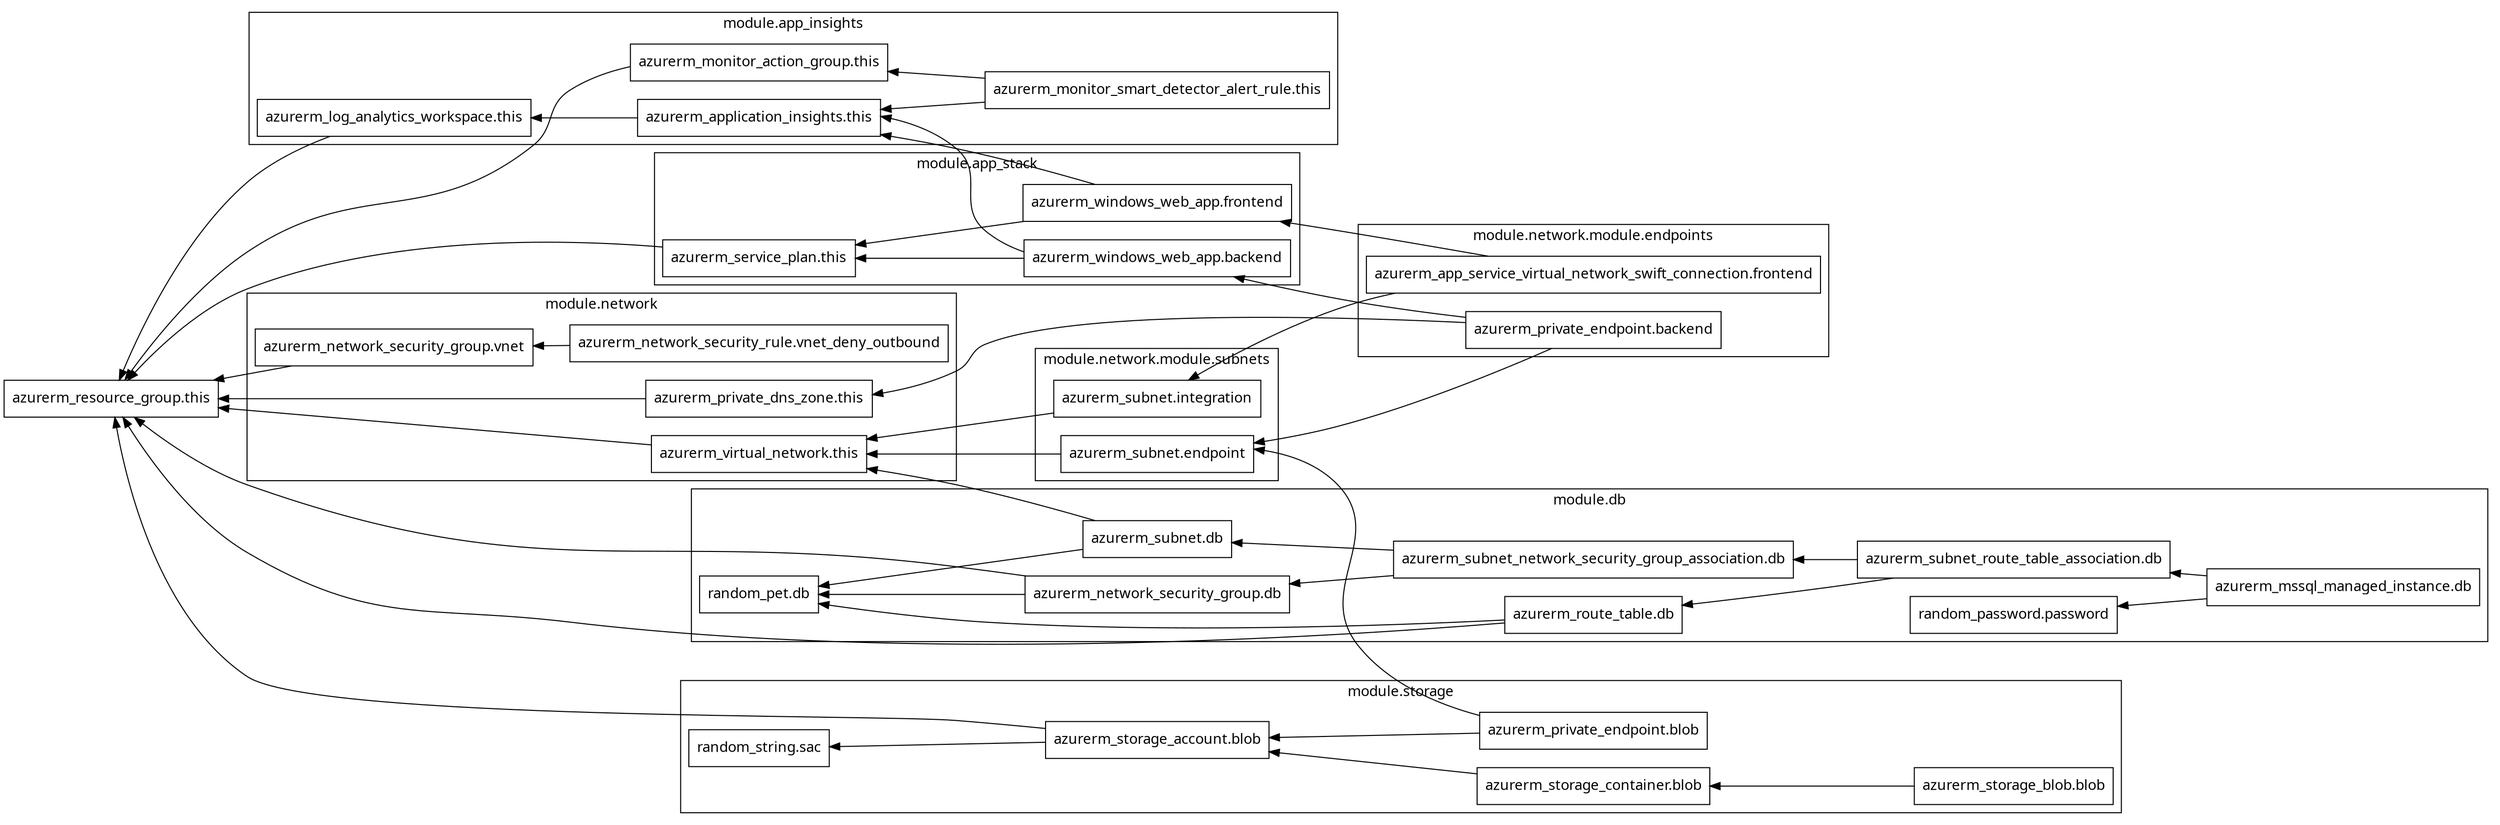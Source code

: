 digraph G {
  rankdir = "RL";
  node [shape = rect, fontname = "sans-serif"];
  "azurerm_resource_group.this" [label="azurerm_resource_group.this"];
  subgraph "cluster_module.app_insights" {
    label = "module.app_insights"
    fontname = "sans-serif"
    "module.app_insights.azurerm_application_insights.this" [label="azurerm_application_insights.this"];
    "module.app_insights.azurerm_log_analytics_workspace.this" [label="azurerm_log_analytics_workspace.this"];
    "module.app_insights.azurerm_monitor_action_group.this" [label="azurerm_monitor_action_group.this"];
    "module.app_insights.azurerm_monitor_smart_detector_alert_rule.this" [label="azurerm_monitor_smart_detector_alert_rule.this"];
  }
  subgraph "cluster_module.app_stack" {
    label = "module.app_stack"
    fontname = "sans-serif"
    "module.app_stack.azurerm_service_plan.this" [label="azurerm_service_plan.this"];
    "module.app_stack.azurerm_windows_web_app.backend" [label="azurerm_windows_web_app.backend"];
    "module.app_stack.azurerm_windows_web_app.frontend" [label="azurerm_windows_web_app.frontend"];
  }
  subgraph "cluster_module.db" {
    label = "module.db"
    fontname = "sans-serif"
    "module.db.azurerm_mssql_managed_instance.db" [label="azurerm_mssql_managed_instance.db"];
    "module.db.azurerm_network_security_group.db" [label="azurerm_network_security_group.db"];
    "module.db.azurerm_route_table.db" [label="azurerm_route_table.db"];
    "module.db.azurerm_subnet.db" [label="azurerm_subnet.db"];
    "module.db.azurerm_subnet_network_security_group_association.db" [label="azurerm_subnet_network_security_group_association.db"];
    "module.db.azurerm_subnet_route_table_association.db" [label="azurerm_subnet_route_table_association.db"];
    "module.db.random_password.password" [label="random_password.password"];
    "module.db.random_pet.db" [label="random_pet.db"];
  }
  subgraph "cluster_module.network" {
    label = "module.network"
    fontname = "sans-serif"
    "module.network.azurerm_network_security_group.vnet" [label="azurerm_network_security_group.vnet"];
    "module.network.azurerm_network_security_rule.vnet_deny_outbound" [label="azurerm_network_security_rule.vnet_deny_outbound"];
    "module.network.azurerm_private_dns_zone.this" [label="azurerm_private_dns_zone.this"];
    "module.network.azurerm_virtual_network.this" [label="azurerm_virtual_network.this"];
  }
  subgraph "cluster_module.network.module.endpoints" {
    label = "module.network.module.endpoints"
    fontname = "sans-serif"
    "module.network.module.endpoints.azurerm_app_service_virtual_network_swift_connection.frontend" [label="azurerm_app_service_virtual_network_swift_connection.frontend"];
    "module.network.module.endpoints.azurerm_private_endpoint.backend" [label="azurerm_private_endpoint.backend"];
  }
  subgraph "cluster_module.network.module.subnets" {
    label = "module.network.module.subnets"
    fontname = "sans-serif"
    "module.network.module.subnets.azurerm_subnet.endpoint" [label="azurerm_subnet.endpoint"];
    "module.network.module.subnets.azurerm_subnet.integration" [label="azurerm_subnet.integration"];
  }
  subgraph "cluster_module.storage" {
    label = "module.storage"
    fontname = "sans-serif"
    "module.storage.azurerm_private_endpoint.blob" [label="azurerm_private_endpoint.blob"];
    "module.storage.azurerm_storage_account.blob" [label="azurerm_storage_account.blob"];
    "module.storage.azurerm_storage_blob.blob" [label="azurerm_storage_blob.blob"];
    "module.storage.azurerm_storage_container.blob" [label="azurerm_storage_container.blob"];
    "module.storage.random_string.sac" [label="random_string.sac"];
  }
  "module.app_insights.azurerm_application_insights.this" -> "module.app_insights.azurerm_log_analytics_workspace.this";
  "module.app_insights.azurerm_log_analytics_workspace.this" -> "azurerm_resource_group.this";
  "module.app_insights.azurerm_monitor_action_group.this" -> "azurerm_resource_group.this";
  "module.app_insights.azurerm_monitor_smart_detector_alert_rule.this" -> "module.app_insights.azurerm_application_insights.this";
  "module.app_insights.azurerm_monitor_smart_detector_alert_rule.this" -> "module.app_insights.azurerm_monitor_action_group.this";
  "module.app_stack.azurerm_service_plan.this" -> "azurerm_resource_group.this";
  "module.app_stack.azurerm_windows_web_app.backend" -> "module.app_insights.azurerm_application_insights.this";
  "module.app_stack.azurerm_windows_web_app.backend" -> "module.app_stack.azurerm_service_plan.this";
  "module.app_stack.azurerm_windows_web_app.frontend" -> "module.app_insights.azurerm_application_insights.this";
  "module.app_stack.azurerm_windows_web_app.frontend" -> "module.app_stack.azurerm_service_plan.this";
  "module.db.azurerm_mssql_managed_instance.db" -> "module.db.azurerm_subnet_route_table_association.db";
  "module.db.azurerm_mssql_managed_instance.db" -> "module.db.random_password.password";
  "module.db.azurerm_network_security_group.db" -> "azurerm_resource_group.this";
  "module.db.azurerm_network_security_group.db" -> "module.db.random_pet.db";
  "module.db.azurerm_route_table.db" -> "azurerm_resource_group.this";
  "module.db.azurerm_route_table.db" -> "module.db.random_pet.db";
  "module.db.azurerm_subnet.db" -> "module.db.random_pet.db";
  "module.db.azurerm_subnet.db" -> "module.network.azurerm_virtual_network.this";
  "module.db.azurerm_subnet_network_security_group_association.db" -> "module.db.azurerm_network_security_group.db";
  "module.db.azurerm_subnet_network_security_group_association.db" -> "module.db.azurerm_subnet.db";
  "module.db.azurerm_subnet_route_table_association.db" -> "module.db.azurerm_route_table.db";
  "module.db.azurerm_subnet_route_table_association.db" -> "module.db.azurerm_subnet_network_security_group_association.db";
  "module.network.azurerm_network_security_group.vnet" -> "azurerm_resource_group.this";
  "module.network.azurerm_network_security_rule.vnet_deny_outbound" -> "module.network.azurerm_network_security_group.vnet";
  "module.network.azurerm_private_dns_zone.this" -> "azurerm_resource_group.this";
  "module.network.azurerm_virtual_network.this" -> "azurerm_resource_group.this";
  "module.network.module.endpoints.azurerm_app_service_virtual_network_swift_connection.frontend" -> "module.app_stack.azurerm_windows_web_app.frontend";
  "module.network.module.endpoints.azurerm_app_service_virtual_network_swift_connection.frontend" -> "module.network.module.subnets.azurerm_subnet.integration";
  "module.network.module.endpoints.azurerm_private_endpoint.backend" -> "module.app_stack.azurerm_windows_web_app.backend";
  "module.network.module.endpoints.azurerm_private_endpoint.backend" -> "module.network.azurerm_private_dns_zone.this";
  "module.network.module.endpoints.azurerm_private_endpoint.backend" -> "module.network.module.subnets.azurerm_subnet.endpoint";
  "module.network.module.subnets.azurerm_subnet.endpoint" -> "module.network.azurerm_virtual_network.this";
  "module.network.module.subnets.azurerm_subnet.integration" -> "module.network.azurerm_virtual_network.this";
  "module.storage.azurerm_private_endpoint.blob" -> "module.network.module.subnets.azurerm_subnet.endpoint";
  "module.storage.azurerm_private_endpoint.blob" -> "module.storage.azurerm_storage_account.blob";
  "module.storage.azurerm_storage_account.blob" -> "azurerm_resource_group.this";
  "module.storage.azurerm_storage_account.blob" -> "module.storage.random_string.sac";
  "module.storage.azurerm_storage_blob.blob" -> "module.storage.azurerm_storage_container.blob";
  "module.storage.azurerm_storage_container.blob" -> "module.storage.azurerm_storage_account.blob";
}
